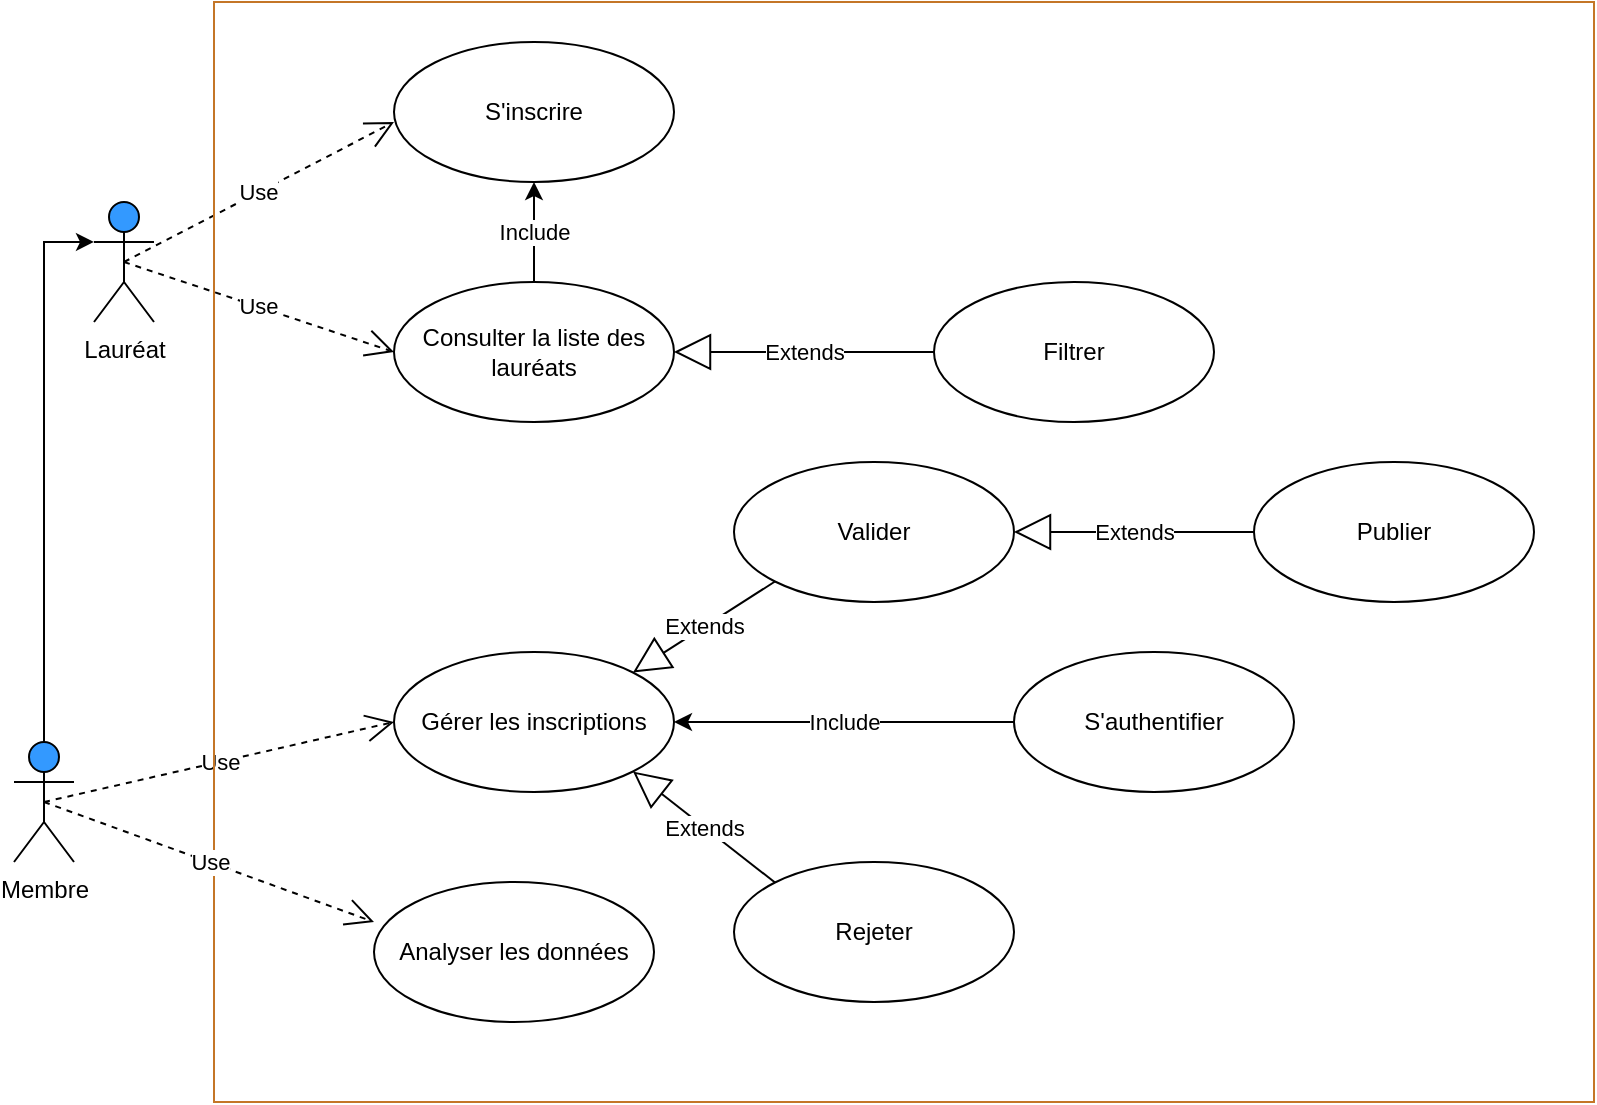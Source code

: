 <mxfile version="21.7.2" type="github">
  <diagram name="Page-1" id="GIU-yLF7vvnvXAZPFXIA">
    <mxGraphModel dx="1877" dy="542" grid="1" gridSize="10" guides="1" tooltips="1" connect="1" arrows="1" fold="1" page="1" pageScale="1" pageWidth="827" pageHeight="1169" math="0" shadow="0">
      <root>
        <mxCell id="0" />
        <mxCell id="1" parent="0" />
        <mxCell id="0wOplFpq8DzIICxAu5TK-21" value="Lauréat&lt;br&gt;" style="shape=umlActor;verticalLabelPosition=bottom;verticalAlign=top;html=1;outlineConnect=0;fillColor=#3399FF;" vertex="1" parent="1">
          <mxGeometry x="-480" y="220" width="30" height="60" as="geometry" />
        </mxCell>
        <mxCell id="0wOplFpq8DzIICxAu5TK-25" style="edgeStyle=orthogonalEdgeStyle;rounded=0;orthogonalLoop=1;jettySize=auto;html=1;exitX=0.5;exitY=0;exitDx=0;exitDy=0;exitPerimeter=0;entryX=0;entryY=0.333;entryDx=0;entryDy=0;entryPerimeter=0;" edge="1" parent="1" source="0wOplFpq8DzIICxAu5TK-22" target="0wOplFpq8DzIICxAu5TK-21">
          <mxGeometry relative="1" as="geometry" />
        </mxCell>
        <mxCell id="0wOplFpq8DzIICxAu5TK-22" value="Membre&lt;br&gt;" style="shape=umlActor;verticalLabelPosition=bottom;verticalAlign=top;html=1;outlineConnect=0;fillColor=#3399FF;" vertex="1" parent="1">
          <mxGeometry x="-520" y="490" width="30" height="60" as="geometry" />
        </mxCell>
        <mxCell id="0wOplFpq8DzIICxAu5TK-27" value="S&#39;inscrire" style="ellipse;whiteSpace=wrap;html=1;" vertex="1" parent="1">
          <mxGeometry x="-330" y="140" width="140" height="70" as="geometry" />
        </mxCell>
        <mxCell id="0wOplFpq8DzIICxAu5TK-28" value="Consulter la liste des lauréats" style="ellipse;whiteSpace=wrap;html=1;" vertex="1" parent="1">
          <mxGeometry x="-330" y="260" width="140" height="70" as="geometry" />
        </mxCell>
        <mxCell id="0wOplFpq8DzIICxAu5TK-33" value="Gérer les inscriptions" style="ellipse;whiteSpace=wrap;html=1;" vertex="1" parent="1">
          <mxGeometry x="-330" y="445" width="140" height="70" as="geometry" />
        </mxCell>
        <mxCell id="0wOplFpq8DzIICxAu5TK-36" value="Valider" style="ellipse;whiteSpace=wrap;html=1;" vertex="1" parent="1">
          <mxGeometry x="-160" y="350" width="140" height="70" as="geometry" />
        </mxCell>
        <mxCell id="0wOplFpq8DzIICxAu5TK-37" value="Rejeter" style="ellipse;whiteSpace=wrap;html=1;" vertex="1" parent="1">
          <mxGeometry x="-160" y="550" width="140" height="70" as="geometry" />
        </mxCell>
        <mxCell id="0wOplFpq8DzIICxAu5TK-40" value="Extends" style="endArrow=block;endSize=16;endFill=0;html=1;rounded=0;entryX=1;entryY=0;entryDx=0;entryDy=0;exitX=0;exitY=1;exitDx=0;exitDy=0;" edge="1" parent="1" source="0wOplFpq8DzIICxAu5TK-36" target="0wOplFpq8DzIICxAu5TK-33">
          <mxGeometry width="160" relative="1" as="geometry">
            <mxPoint x="-230" y="380" as="sourcePoint" />
            <mxPoint x="10" y="370" as="targetPoint" />
          </mxGeometry>
        </mxCell>
        <mxCell id="0wOplFpq8DzIICxAu5TK-41" value="Extends" style="endArrow=block;endSize=16;endFill=0;html=1;rounded=0;entryX=1;entryY=1;entryDx=0;entryDy=0;exitX=0;exitY=0;exitDx=0;exitDy=0;" edge="1" parent="1" source="0wOplFpq8DzIICxAu5TK-37" target="0wOplFpq8DzIICxAu5TK-33">
          <mxGeometry width="160" relative="1" as="geometry">
            <mxPoint x="-120" y="500" as="sourcePoint" />
            <mxPoint x="10" y="370" as="targetPoint" />
          </mxGeometry>
        </mxCell>
        <mxCell id="0wOplFpq8DzIICxAu5TK-42" value="Publier" style="ellipse;whiteSpace=wrap;html=1;" vertex="1" parent="1">
          <mxGeometry x="100" y="350" width="140" height="70" as="geometry" />
        </mxCell>
        <mxCell id="0wOplFpq8DzIICxAu5TK-43" value="Extends" style="endArrow=block;endSize=16;endFill=0;html=1;rounded=0;exitX=0;exitY=0.5;exitDx=0;exitDy=0;entryX=1;entryY=0.5;entryDx=0;entryDy=0;" edge="1" parent="1" source="0wOplFpq8DzIICxAu5TK-42" target="0wOplFpq8DzIICxAu5TK-36">
          <mxGeometry width="160" relative="1" as="geometry">
            <mxPoint x="-150" y="370" as="sourcePoint" />
            <mxPoint x="-10" y="450" as="targetPoint" />
          </mxGeometry>
        </mxCell>
        <mxCell id="0wOplFpq8DzIICxAu5TK-44" value="Filtrer" style="ellipse;whiteSpace=wrap;html=1;" vertex="1" parent="1">
          <mxGeometry x="-60" y="260" width="140" height="70" as="geometry" />
        </mxCell>
        <mxCell id="0wOplFpq8DzIICxAu5TK-45" value="Extends" style="endArrow=block;endSize=16;endFill=0;html=1;rounded=0;exitX=0;exitY=0.5;exitDx=0;exitDy=0;entryX=1;entryY=0.5;entryDx=0;entryDy=0;" edge="1" parent="1" source="0wOplFpq8DzIICxAu5TK-44" target="0wOplFpq8DzIICxAu5TK-28">
          <mxGeometry width="160" relative="1" as="geometry">
            <mxPoint x="-150" y="370" as="sourcePoint" />
            <mxPoint x="-210" y="360" as="targetPoint" />
          </mxGeometry>
        </mxCell>
        <mxCell id="0wOplFpq8DzIICxAu5TK-46" value="Use" style="endArrow=open;endSize=12;dashed=1;html=1;rounded=0;exitX=0.5;exitY=0.5;exitDx=0;exitDy=0;exitPerimeter=0;" edge="1" parent="1" source="0wOplFpq8DzIICxAu5TK-21">
          <mxGeometry width="160" relative="1" as="geometry">
            <mxPoint x="-490" y="180" as="sourcePoint" />
            <mxPoint x="-330" y="180" as="targetPoint" />
          </mxGeometry>
        </mxCell>
        <mxCell id="0wOplFpq8DzIICxAu5TK-47" value="Use" style="endArrow=open;endSize=12;dashed=1;html=1;rounded=0;entryX=0;entryY=0.5;entryDx=0;entryDy=0;exitX=0.5;exitY=0.5;exitDx=0;exitDy=0;exitPerimeter=0;" edge="1" parent="1" source="0wOplFpq8DzIICxAu5TK-21" target="0wOplFpq8DzIICxAu5TK-28">
          <mxGeometry width="160" relative="1" as="geometry">
            <mxPoint x="-470" y="350" as="sourcePoint" />
            <mxPoint x="-310" y="350" as="targetPoint" />
          </mxGeometry>
        </mxCell>
        <mxCell id="0wOplFpq8DzIICxAu5TK-48" value="Use" style="endArrow=open;endSize=12;dashed=1;html=1;rounded=0;exitX=0.5;exitY=0.5;exitDx=0;exitDy=0;exitPerimeter=0;entryX=0;entryY=0.5;entryDx=0;entryDy=0;" edge="1" parent="1" source="0wOplFpq8DzIICxAu5TK-22" target="0wOplFpq8DzIICxAu5TK-33">
          <mxGeometry width="160" relative="1" as="geometry">
            <mxPoint x="-460" y="360" as="sourcePoint" />
            <mxPoint x="-300" y="360" as="targetPoint" />
          </mxGeometry>
        </mxCell>
        <mxCell id="0wOplFpq8DzIICxAu5TK-49" value="" style="endArrow=classic;html=1;rounded=0;exitX=0.5;exitY=0;exitDx=0;exitDy=0;entryX=0.5;entryY=1;entryDx=0;entryDy=0;" edge="1" parent="1" source="0wOplFpq8DzIICxAu5TK-28" target="0wOplFpq8DzIICxAu5TK-27">
          <mxGeometry relative="1" as="geometry">
            <mxPoint x="-160" y="200" as="sourcePoint" />
            <mxPoint x="-60" y="200" as="targetPoint" />
          </mxGeometry>
        </mxCell>
        <mxCell id="0wOplFpq8DzIICxAu5TK-50" value="Include" style="edgeLabel;resizable=0;html=1;align=center;verticalAlign=middle;" connectable="0" vertex="1" parent="0wOplFpq8DzIICxAu5TK-49">
          <mxGeometry relative="1" as="geometry" />
        </mxCell>
        <mxCell id="0wOplFpq8DzIICxAu5TK-53" value="S&#39;authentifier" style="ellipse;whiteSpace=wrap;html=1;" vertex="1" parent="1">
          <mxGeometry x="-20" y="445" width="140" height="70" as="geometry" />
        </mxCell>
        <mxCell id="0wOplFpq8DzIICxAu5TK-54" value="" style="endArrow=classic;html=1;rounded=0;exitX=0;exitY=0.5;exitDx=0;exitDy=0;entryX=1;entryY=0.5;entryDx=0;entryDy=0;" edge="1" parent="1" source="0wOplFpq8DzIICxAu5TK-53" target="0wOplFpq8DzIICxAu5TK-33">
          <mxGeometry relative="1" as="geometry">
            <mxPoint x="70" y="565" as="sourcePoint" />
            <mxPoint x="70" y="515" as="targetPoint" />
          </mxGeometry>
        </mxCell>
        <mxCell id="0wOplFpq8DzIICxAu5TK-55" value="Include" style="edgeLabel;resizable=0;html=1;align=center;verticalAlign=middle;" connectable="0" vertex="1" parent="0wOplFpq8DzIICxAu5TK-54">
          <mxGeometry relative="1" as="geometry" />
        </mxCell>
        <mxCell id="0wOplFpq8DzIICxAu5TK-57" value="Analyser les données" style="ellipse;whiteSpace=wrap;html=1;" vertex="1" parent="1">
          <mxGeometry x="-340" y="560" width="140" height="70" as="geometry" />
        </mxCell>
        <mxCell id="0wOplFpq8DzIICxAu5TK-59" value="" style="rounded=0;whiteSpace=wrap;html=1;fillColor=none;strokeColor=#C47627;" vertex="1" parent="1">
          <mxGeometry x="-420" y="120" width="690" height="550" as="geometry" />
        </mxCell>
        <mxCell id="0wOplFpq8DzIICxAu5TK-58" value="Use" style="endArrow=open;endSize=12;dashed=1;html=1;rounded=0;exitX=0.5;exitY=0.5;exitDx=0;exitDy=0;exitPerimeter=0;entryX=0;entryY=0.286;entryDx=0;entryDy=0;entryPerimeter=0;" edge="1" parent="1" source="0wOplFpq8DzIICxAu5TK-22" target="0wOplFpq8DzIICxAu5TK-57">
          <mxGeometry width="160" relative="1" as="geometry">
            <mxPoint x="-495" y="490" as="sourcePoint" />
            <mxPoint x="-320" y="490" as="targetPoint" />
          </mxGeometry>
        </mxCell>
      </root>
    </mxGraphModel>
  </diagram>
</mxfile>

